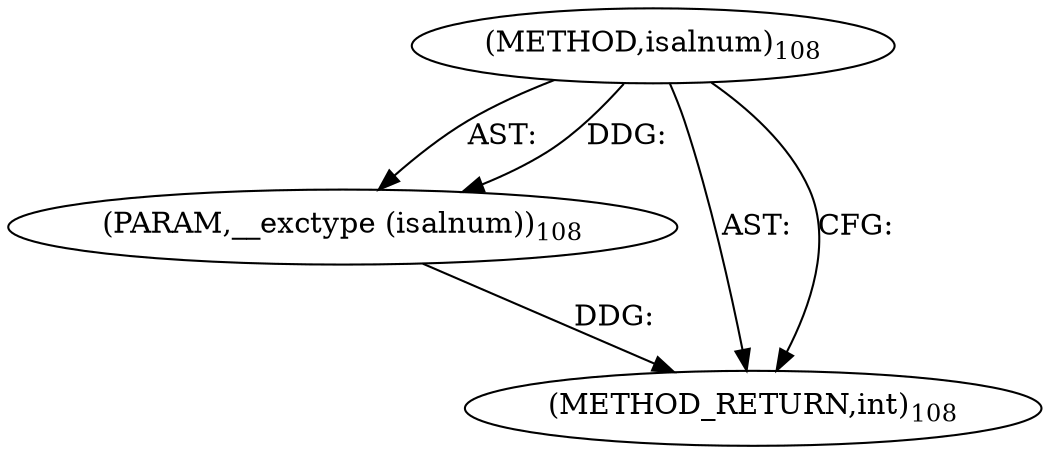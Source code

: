 digraph "isalnum" {  
"2931" [label = <(METHOD,isalnum)<SUB>108</SUB>> ]
"2932" [label = <(PARAM,__exctype (isalnum))<SUB>108</SUB>> ]
"2933" [label = <(METHOD_RETURN,int)<SUB>108</SUB>> ]
  "2931" -> "2932"  [ label = "AST: "] 
  "2931" -> "2933"  [ label = "AST: "] 
  "2931" -> "2933"  [ label = "CFG: "] 
  "2932" -> "2933"  [ label = "DDG: "] 
  "2931" -> "2932"  [ label = "DDG: "] 
}
